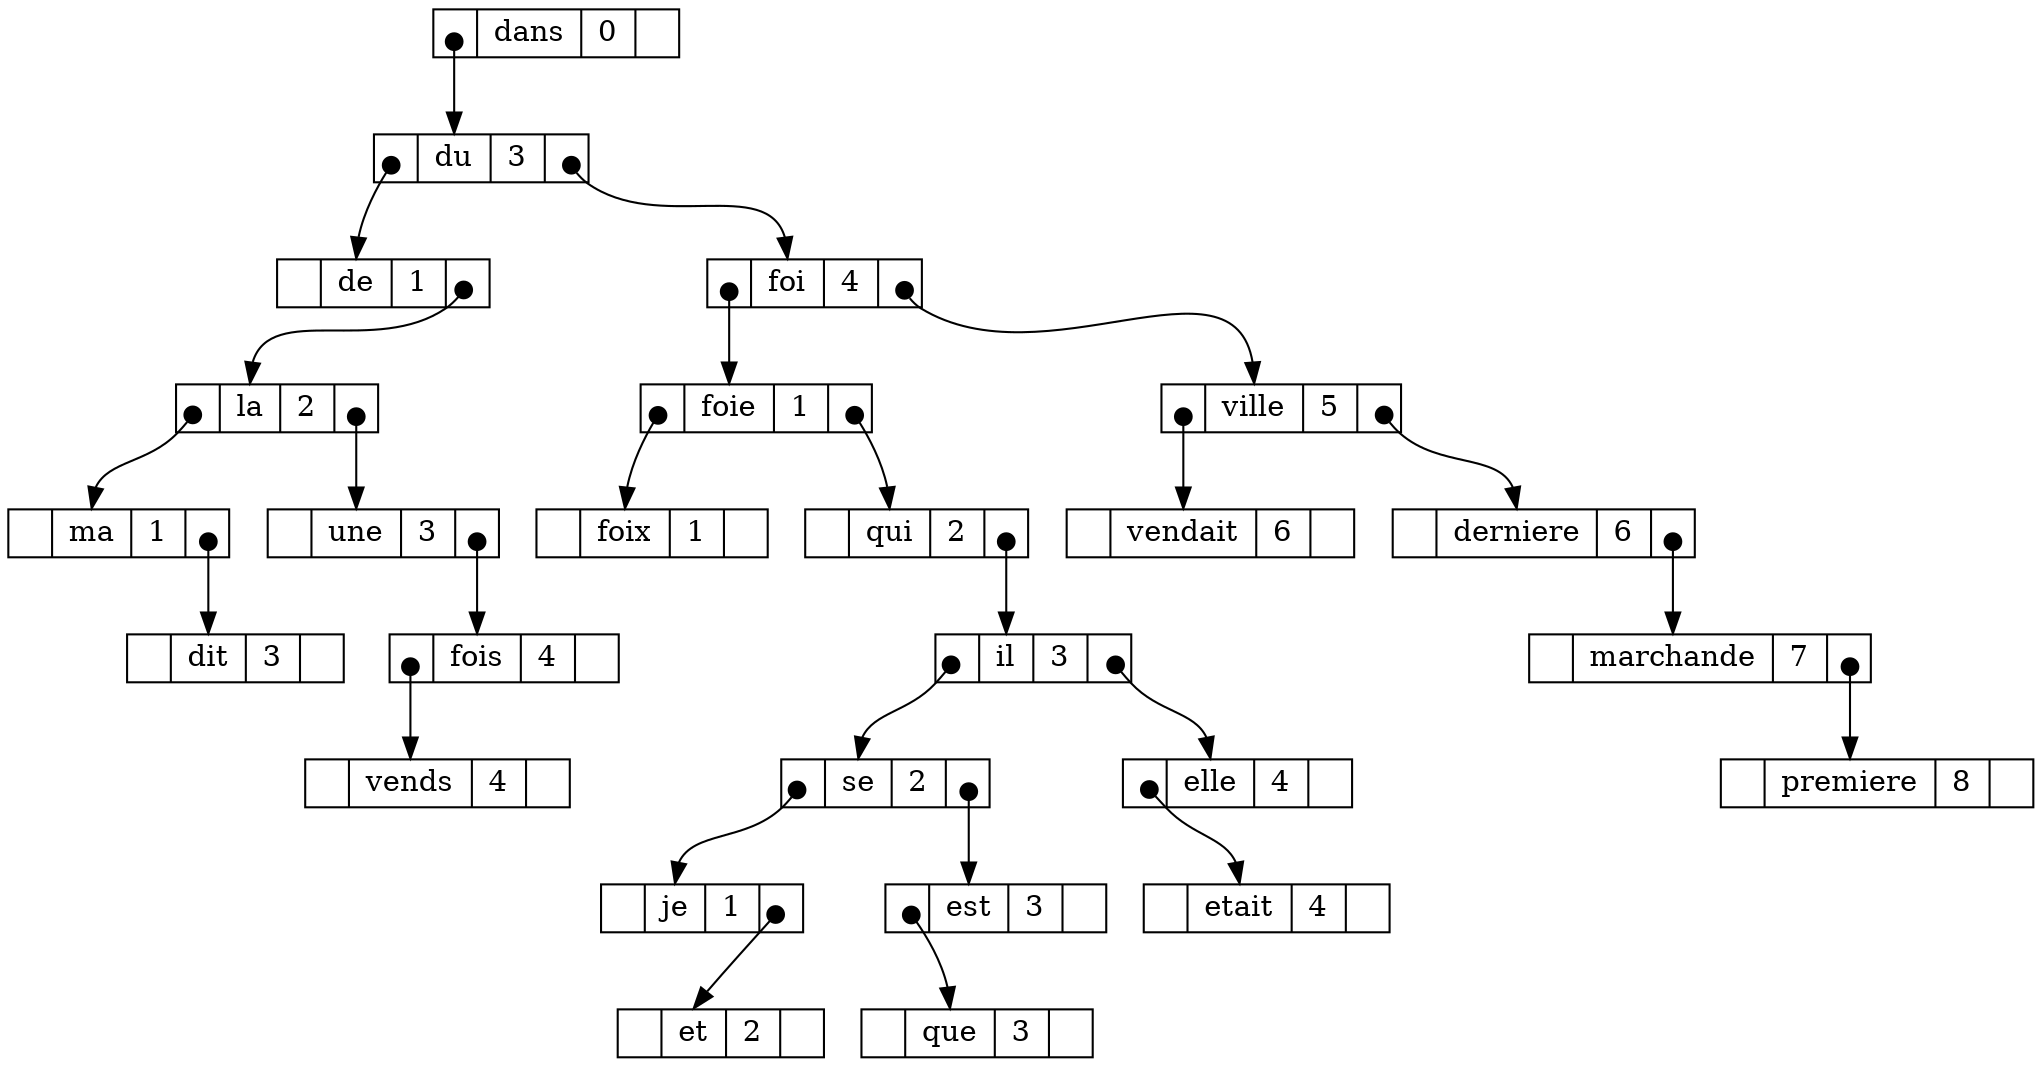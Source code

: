 digraph ArbreBK {
node [ shape = record , height = .1 ]
edge [ tailclip = false , arrowtail = dot , dir = both ];
n0x555b4bb5f490 [label="<gauche> | <valeur> dans| <valeur> 0| <droite>"];
n0x555b4bb5f490: gauche : c -> n0x555b4bb5f4e0: valeur  ;
n0x555b4bb5f4e0 [label="<gauche> | <valeur> du| <valeur> 3| <droite>"];
n0x555b4bb5f4e0: gauche : c -> n0x555b4bb5f670: valeur  ;
n0x555b4bb5f670 [label="<gauche> | <valeur> de| <valeur> 1| <droite>"];
n0x555b4bb5f670: droite : c -> n0x555b4bb5f6c0: valeur;
n0x555b4bb5f6c0 [label="<gauche> | <valeur> la| <valeur> 2| <droite>"];
n0x555b4bb5f6c0: gauche : c -> n0x555b4bb5f8f0: valeur  ;
n0x555b4bb5f8f0 [label="<gauche> | <valeur> ma| <valeur> 1| <droite>"];
n0x555b4bb5f8f0: droite : c -> n0x555b4bb5f940: valeur;
n0x555b4bb5f940 [label="<gauche> | <valeur> dit| <valeur> 3| <droite>"];
n0x555b4bb5f6c0: droite : c -> n0x555b4bb5f710: valeur;
n0x555b4bb5f710 [label="<gauche> | <valeur> une| <valeur> 3| <droite>"];
n0x555b4bb5f710: droite : c -> n0x555b4bb5f760: valeur;
n0x555b4bb5f760 [label="<gauche> | <valeur> fois| <valeur> 4| <droite>"];
n0x555b4bb5f760: gauche : c -> n0x555b4bb5f990: valeur  ;
n0x555b4bb5f990 [label="<gauche> | <valeur> vends| <valeur> 4| <droite>"];
n0x555b4bb5f4e0: droite : c -> n0x555b4bb5f530: valeur;
n0x555b4bb5f530 [label="<gauche> | <valeur> foi| <valeur> 4| <droite>"];
n0x555b4bb5f530: gauche : c -> n0x555b4bb5f7b0: valeur  ;
n0x555b4bb5f7b0 [label="<gauche> | <valeur> foie| <valeur> 1| <droite>"];
n0x555b4bb5f7b0: gauche : c -> n0x555b4bb5f9e0: valeur  ;
n0x555b4bb5f9e0 [label="<gauche> | <valeur> foix| <valeur> 1| <droite>"];
n0x555b4bb5f7b0: droite : c -> n0x555b4bb5f800: valeur;
n0x555b4bb5f800 [label="<gauche> | <valeur> qui| <valeur> 2| <droite>"];
n0x555b4bb5f800: droite : c -> n0x555b4bb5f850: valeur;
n0x555b4bb5f850 [label="<gauche> | <valeur> il| <valeur> 3| <droite>"];
n0x555b4bb5f850: gauche : c -> n0x555b4bb5fa30: valeur  ;
n0x555b4bb5fa30 [label="<gauche> | <valeur> se| <valeur> 2| <droite>"];
n0x555b4bb5fa30: gauche : c -> n0x555b4bb5fad0: valeur  ;
n0x555b4bb5fad0 [label="<gauche> | <valeur> je| <valeur> 1| <droite>"];
n0x555b4bb5fad0: droite : c -> n0x555b4bb5fb20: valeur;
n0x555b4bb5fb20 [label="<gauche> | <valeur> et| <valeur> 2| <droite>"];
n0x555b4bb5fa30: droite : c -> n0x555b4bb5fa80: valeur;
n0x555b4bb5fa80 [label="<gauche> | <valeur> est| <valeur> 3| <droite>"];
n0x555b4bb5fa80: gauche : c -> n0x555b4bb5fb70: valeur  ;
n0x555b4bb5fb70 [label="<gauche> | <valeur> que| <valeur> 3| <droite>"];
n0x555b4bb5f850: droite : c -> n0x555b4bb5f8a0: valeur;
n0x555b4bb5f8a0 [label="<gauche> | <valeur> elle| <valeur> 4| <droite>"];
n0x555b4bb5f8a0: gauche : c -> n0x555b4bb5fbc0: valeur  ;
n0x555b4bb5fbc0 [label="<gauche> | <valeur> etait| <valeur> 4| <droite>"];
n0x555b4bb5f530: droite : c -> n0x555b4bb5f580: valeur;
n0x555b4bb5f580 [label="<gauche> | <valeur> ville| <valeur> 5| <droite>"];
n0x555b4bb5f580: gauche : c -> n0x555b4bb5fc10: valeur  ;
n0x555b4bb5fc10 [label="<gauche> | <valeur> vendait| <valeur> 6| <droite>"];
n0x555b4bb5f580: droite : c -> n0x555b4bb5fc60: valeur;
n0x555b4bb5fc60 [label="<gauche> | <valeur> derniere| <valeur> 6| <droite>"];
n0x555b4bb5fc60: droite : c -> n0x555b4bb5f5d0: valeur;
n0x555b4bb5f5d0 [label="<gauche> | <valeur> marchande| <valeur> 7| <droite>"];
n0x555b4bb5f5d0: droite : c -> n0x555b4bb5f620: valeur;
n0x555b4bb5f620 [label="<gauche> | <valeur> premiere| <valeur> 8| <droite>"];
}